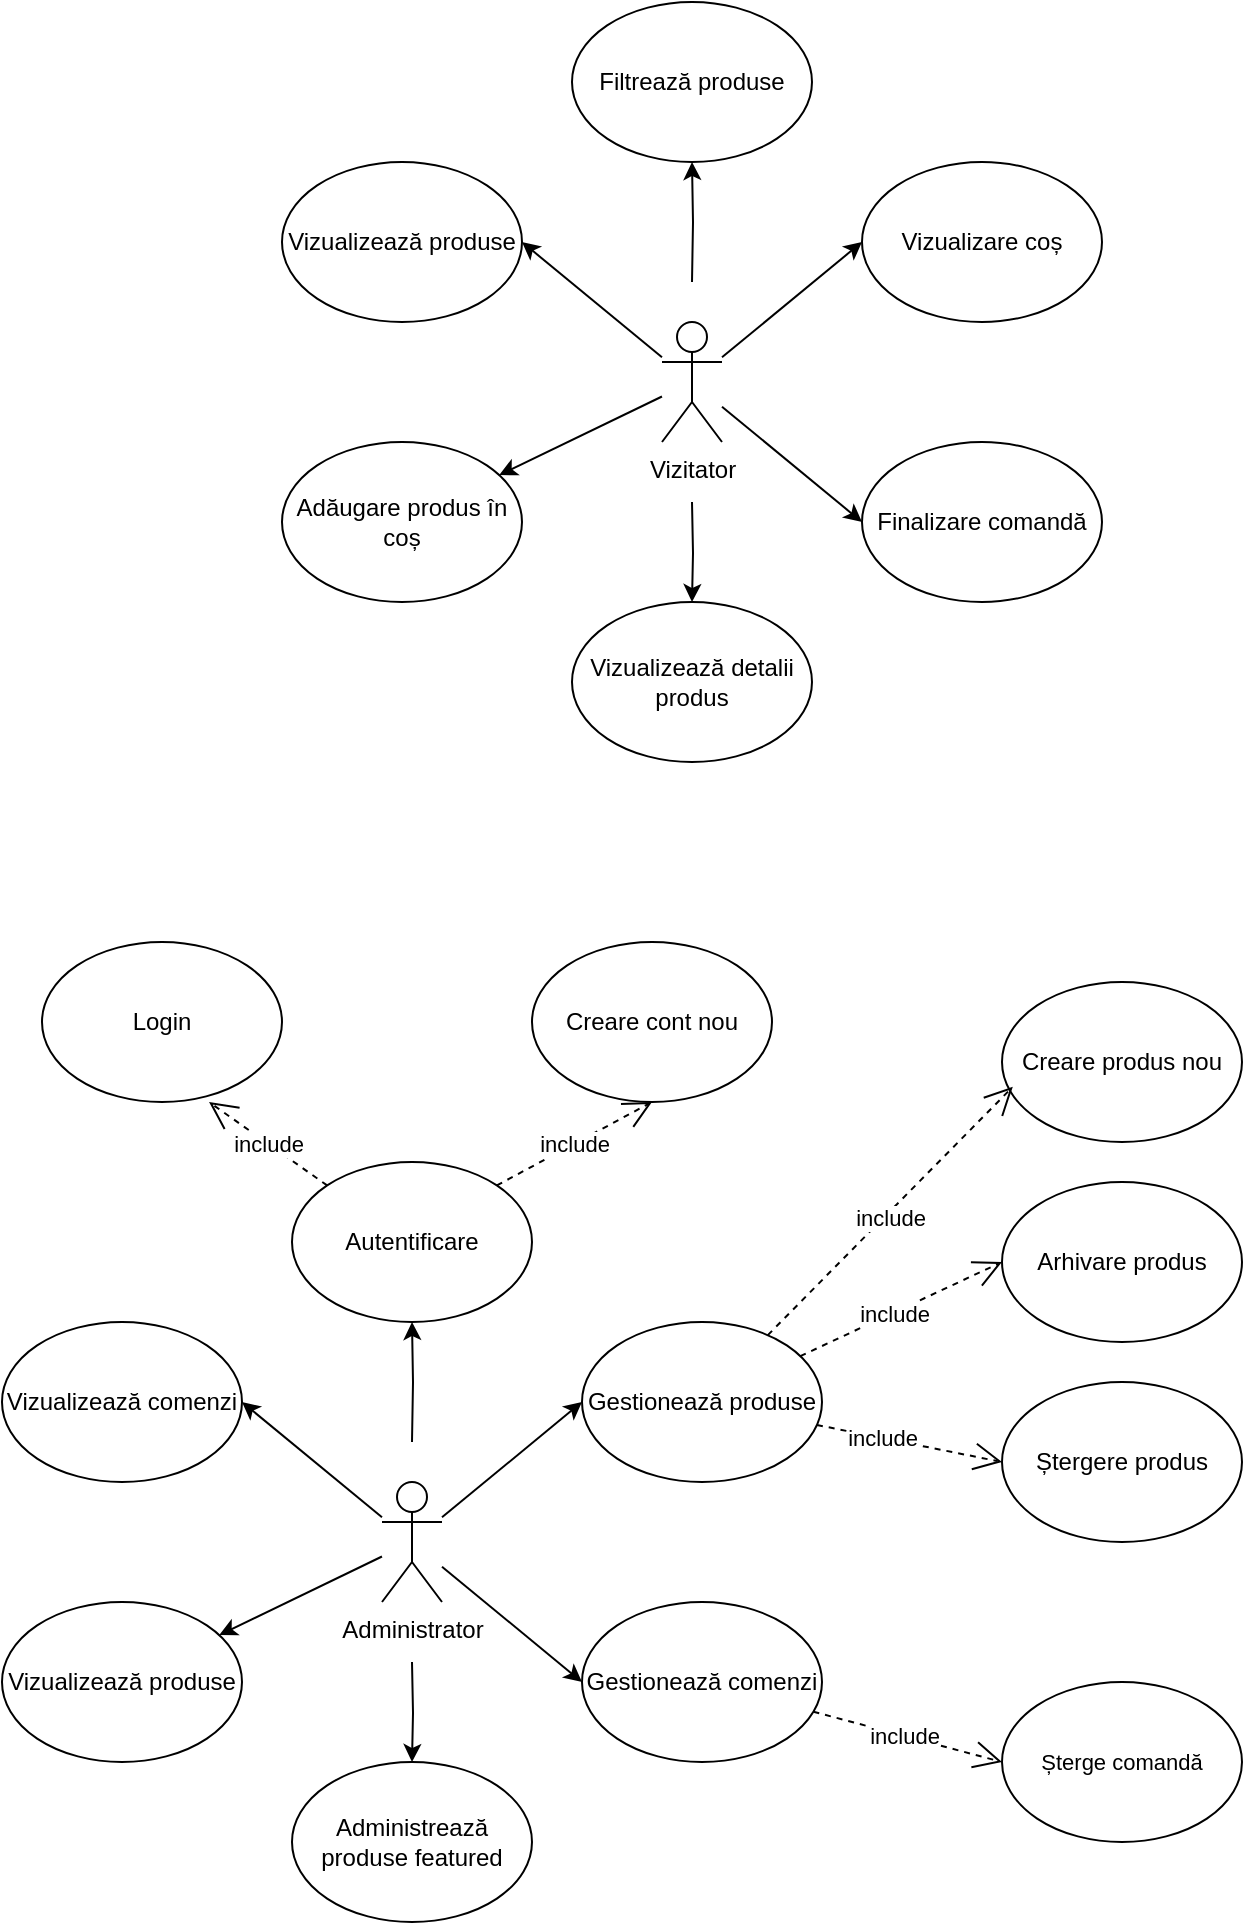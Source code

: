 <mxfile version="28.2.4">
  <diagram name="Page-1" id="GXoHQ4J6Dpgoc9MGfVgv">
    <mxGraphModel dx="706" dy="790" grid="1" gridSize="10" guides="1" tooltips="1" connect="1" arrows="1" fold="1" page="1" pageScale="1" pageWidth="850" pageHeight="1100" math="0" shadow="0">
      <root>
        <mxCell id="0" />
        <mxCell id="1" parent="0" />
        <mxCell id="6Wrh6senQmz_bC2Jactv-11" style="edgeStyle=orthogonalEdgeStyle;rounded=0;orthogonalLoop=1;jettySize=auto;html=1;" edge="1" parent="1" target="6Wrh6senQmz_bC2Jactv-6">
          <mxGeometry relative="1" as="geometry">
            <mxPoint x="405" y="180" as="sourcePoint" />
          </mxGeometry>
        </mxCell>
        <mxCell id="6Wrh6senQmz_bC2Jactv-12" style="rounded=0;orthogonalLoop=1;jettySize=auto;html=1;entryX=1;entryY=0.5;entryDx=0;entryDy=0;" edge="1" parent="1" source="6Wrh6senQmz_bC2Jactv-1" target="6Wrh6senQmz_bC2Jactv-3">
          <mxGeometry relative="1" as="geometry" />
        </mxCell>
        <mxCell id="6Wrh6senQmz_bC2Jactv-13" style="rounded=0;orthogonalLoop=1;jettySize=auto;html=1;" edge="1" parent="1" source="6Wrh6senQmz_bC2Jactv-1" target="6Wrh6senQmz_bC2Jactv-5">
          <mxGeometry relative="1" as="geometry" />
        </mxCell>
        <mxCell id="6Wrh6senQmz_bC2Jactv-14" style="rounded=0;orthogonalLoop=1;jettySize=auto;html=1;entryX=0;entryY=0.5;entryDx=0;entryDy=0;" edge="1" parent="1" source="6Wrh6senQmz_bC2Jactv-1" target="6Wrh6senQmz_bC2Jactv-7">
          <mxGeometry relative="1" as="geometry" />
        </mxCell>
        <mxCell id="6Wrh6senQmz_bC2Jactv-15" style="rounded=0;orthogonalLoop=1;jettySize=auto;html=1;entryX=0;entryY=0.5;entryDx=0;entryDy=0;" edge="1" parent="1" source="6Wrh6senQmz_bC2Jactv-1" target="6Wrh6senQmz_bC2Jactv-8">
          <mxGeometry relative="1" as="geometry" />
        </mxCell>
        <mxCell id="6Wrh6senQmz_bC2Jactv-16" style="edgeStyle=orthogonalEdgeStyle;rounded=0;orthogonalLoop=1;jettySize=auto;html=1;entryX=0.5;entryY=0;entryDx=0;entryDy=0;" edge="1" parent="1" target="6Wrh6senQmz_bC2Jactv-4">
          <mxGeometry relative="1" as="geometry">
            <mxPoint x="405" y="290" as="sourcePoint" />
          </mxGeometry>
        </mxCell>
        <mxCell id="6Wrh6senQmz_bC2Jactv-1" value="Vizitator" style="shape=umlActor;verticalLabelPosition=bottom;verticalAlign=top;html=1;outlineConnect=0;" vertex="1" parent="1">
          <mxGeometry x="390" y="200" width="30" height="60" as="geometry" />
        </mxCell>
        <mxCell id="6Wrh6senQmz_bC2Jactv-3" value="Vizualizează produse" style="ellipse;whiteSpace=wrap;html=1;" vertex="1" parent="1">
          <mxGeometry x="200" y="120" width="120" height="80" as="geometry" />
        </mxCell>
        <mxCell id="6Wrh6senQmz_bC2Jactv-4" value="Vizualizează detalii produs" style="ellipse;whiteSpace=wrap;html=1;" vertex="1" parent="1">
          <mxGeometry x="345" y="340" width="120" height="80" as="geometry" />
        </mxCell>
        <mxCell id="6Wrh6senQmz_bC2Jactv-5" value="Adăugare produs în coș" style="ellipse;whiteSpace=wrap;html=1;" vertex="1" parent="1">
          <mxGeometry x="200" y="260" width="120" height="80" as="geometry" />
        </mxCell>
        <mxCell id="6Wrh6senQmz_bC2Jactv-6" value="Filtrează produse" style="ellipse;whiteSpace=wrap;html=1;" vertex="1" parent="1">
          <mxGeometry x="345" y="40" width="120" height="80" as="geometry" />
        </mxCell>
        <mxCell id="6Wrh6senQmz_bC2Jactv-7" value="Vizualizare coș" style="ellipse;whiteSpace=wrap;html=1;" vertex="1" parent="1">
          <mxGeometry x="490" y="120" width="120" height="80" as="geometry" />
        </mxCell>
        <mxCell id="6Wrh6senQmz_bC2Jactv-8" value="Finalizare comandă" style="ellipse;whiteSpace=wrap;html=1;" vertex="1" parent="1">
          <mxGeometry x="490" y="260" width="120" height="80" as="geometry" />
        </mxCell>
        <mxCell id="6Wrh6senQmz_bC2Jactv-17" style="edgeStyle=orthogonalEdgeStyle;rounded=0;orthogonalLoop=1;jettySize=auto;html=1;" edge="1" parent="1" target="6Wrh6senQmz_bC2Jactv-27">
          <mxGeometry relative="1" as="geometry">
            <mxPoint x="265" y="760" as="sourcePoint" />
          </mxGeometry>
        </mxCell>
        <mxCell id="6Wrh6senQmz_bC2Jactv-18" style="rounded=0;orthogonalLoop=1;jettySize=auto;html=1;entryX=1;entryY=0.5;entryDx=0;entryDy=0;" edge="1" parent="1" source="6Wrh6senQmz_bC2Jactv-23" target="6Wrh6senQmz_bC2Jactv-24">
          <mxGeometry relative="1" as="geometry" />
        </mxCell>
        <mxCell id="6Wrh6senQmz_bC2Jactv-19" style="rounded=0;orthogonalLoop=1;jettySize=auto;html=1;" edge="1" parent="1" source="6Wrh6senQmz_bC2Jactv-23" target="6Wrh6senQmz_bC2Jactv-26">
          <mxGeometry relative="1" as="geometry" />
        </mxCell>
        <mxCell id="6Wrh6senQmz_bC2Jactv-20" style="rounded=0;orthogonalLoop=1;jettySize=auto;html=1;entryX=0;entryY=0.5;entryDx=0;entryDy=0;" edge="1" parent="1" source="6Wrh6senQmz_bC2Jactv-23" target="6Wrh6senQmz_bC2Jactv-28">
          <mxGeometry relative="1" as="geometry" />
        </mxCell>
        <mxCell id="6Wrh6senQmz_bC2Jactv-21" style="rounded=0;orthogonalLoop=1;jettySize=auto;html=1;entryX=0;entryY=0.5;entryDx=0;entryDy=0;" edge="1" parent="1" source="6Wrh6senQmz_bC2Jactv-23" target="6Wrh6senQmz_bC2Jactv-29">
          <mxGeometry relative="1" as="geometry" />
        </mxCell>
        <mxCell id="6Wrh6senQmz_bC2Jactv-22" style="edgeStyle=orthogonalEdgeStyle;rounded=0;orthogonalLoop=1;jettySize=auto;html=1;entryX=0.5;entryY=0;entryDx=0;entryDy=0;" edge="1" parent="1" target="6Wrh6senQmz_bC2Jactv-25">
          <mxGeometry relative="1" as="geometry">
            <mxPoint x="265" y="870" as="sourcePoint" />
          </mxGeometry>
        </mxCell>
        <mxCell id="6Wrh6senQmz_bC2Jactv-23" value="Administrator" style="shape=umlActor;verticalLabelPosition=bottom;verticalAlign=top;html=1;outlineConnect=0;" vertex="1" parent="1">
          <mxGeometry x="250" y="780" width="30" height="60" as="geometry" />
        </mxCell>
        <mxCell id="6Wrh6senQmz_bC2Jactv-24" value="Vizualizează comenzi" style="ellipse;whiteSpace=wrap;html=1;" vertex="1" parent="1">
          <mxGeometry x="60" y="700" width="120" height="80" as="geometry" />
        </mxCell>
        <mxCell id="6Wrh6senQmz_bC2Jactv-25" value="Administrează produse featured" style="ellipse;whiteSpace=wrap;html=1;" vertex="1" parent="1">
          <mxGeometry x="205" y="920" width="120" height="80" as="geometry" />
        </mxCell>
        <mxCell id="6Wrh6senQmz_bC2Jactv-26" value="Vizualizează produse" style="ellipse;whiteSpace=wrap;html=1;" vertex="1" parent="1">
          <mxGeometry x="60" y="840" width="120" height="80" as="geometry" />
        </mxCell>
        <mxCell id="6Wrh6senQmz_bC2Jactv-27" value="Autentificare" style="ellipse;whiteSpace=wrap;html=1;" vertex="1" parent="1">
          <mxGeometry x="205" y="620" width="120" height="80" as="geometry" />
        </mxCell>
        <mxCell id="6Wrh6senQmz_bC2Jactv-47" style="edgeStyle=none;shape=connector;rounded=0;orthogonalLoop=1;jettySize=auto;html=1;entryX=0;entryY=0.5;entryDx=0;entryDy=0;dashed=1;strokeColor=default;align=center;verticalAlign=middle;fontFamily=Helvetica;fontSize=11;fontColor=default;labelBackgroundColor=default;endArrow=open;endSize=12;" edge="1" parent="1" source="6Wrh6senQmz_bC2Jactv-28" target="6Wrh6senQmz_bC2Jactv-40">
          <mxGeometry relative="1" as="geometry" />
        </mxCell>
        <mxCell id="6Wrh6senQmz_bC2Jactv-50" value="include" style="edgeLabel;html=1;align=center;verticalAlign=middle;resizable=0;points=[];fontFamily=Helvetica;fontSize=11;fontColor=default;labelBackgroundColor=default;" vertex="1" connectable="0" parent="6Wrh6senQmz_bC2Jactv-47">
          <mxGeometry x="-0.073" relative="1" as="geometry">
            <mxPoint as="offset" />
          </mxGeometry>
        </mxCell>
        <mxCell id="6Wrh6senQmz_bC2Jactv-48" style="edgeStyle=none;shape=connector;rounded=0;orthogonalLoop=1;jettySize=auto;html=1;entryX=0;entryY=0.5;entryDx=0;entryDy=0;dashed=1;strokeColor=default;align=center;verticalAlign=middle;fontFamily=Helvetica;fontSize=11;fontColor=default;labelBackgroundColor=default;endArrow=open;endSize=12;" edge="1" parent="1" source="6Wrh6senQmz_bC2Jactv-28" target="6Wrh6senQmz_bC2Jactv-41">
          <mxGeometry relative="1" as="geometry" />
        </mxCell>
        <mxCell id="6Wrh6senQmz_bC2Jactv-51" value="include" style="edgeLabel;html=1;align=center;verticalAlign=middle;resizable=0;points=[];fontFamily=Helvetica;fontSize=11;fontColor=default;labelBackgroundColor=default;" vertex="1" connectable="0" parent="6Wrh6senQmz_bC2Jactv-48">
          <mxGeometry x="-0.429" y="2" relative="1" as="geometry">
            <mxPoint x="5" y="3" as="offset" />
          </mxGeometry>
        </mxCell>
        <mxCell id="6Wrh6senQmz_bC2Jactv-28" value="&lt;div&gt;Gestionează produse&lt;/div&gt;" style="ellipse;whiteSpace=wrap;html=1;" vertex="1" parent="1">
          <mxGeometry x="350" y="700" width="120" height="80" as="geometry" />
        </mxCell>
        <mxCell id="6Wrh6senQmz_bC2Jactv-53" style="edgeStyle=none;shape=connector;rounded=0;orthogonalLoop=1;jettySize=auto;html=1;entryX=0;entryY=0.5;entryDx=0;entryDy=0;dashed=1;strokeColor=default;align=center;verticalAlign=middle;fontFamily=Helvetica;fontSize=11;fontColor=default;labelBackgroundColor=default;endArrow=open;endSize=12;" edge="1" parent="1" source="6Wrh6senQmz_bC2Jactv-29" target="6Wrh6senQmz_bC2Jactv-52">
          <mxGeometry relative="1" as="geometry" />
        </mxCell>
        <mxCell id="6Wrh6senQmz_bC2Jactv-54" value="include" style="edgeLabel;html=1;align=center;verticalAlign=middle;resizable=0;points=[];fontFamily=Helvetica;fontSize=11;fontColor=default;labelBackgroundColor=default;" vertex="1" connectable="0" parent="6Wrh6senQmz_bC2Jactv-53">
          <mxGeometry x="-0.296" y="-3" relative="1" as="geometry">
            <mxPoint x="12" as="offset" />
          </mxGeometry>
        </mxCell>
        <mxCell id="6Wrh6senQmz_bC2Jactv-29" value="Gestionează comenzi" style="ellipse;whiteSpace=wrap;html=1;" vertex="1" parent="1">
          <mxGeometry x="350" y="840" width="120" height="80" as="geometry" />
        </mxCell>
        <mxCell id="6Wrh6senQmz_bC2Jactv-31" value="Creare cont nou" style="ellipse;whiteSpace=wrap;html=1;" vertex="1" parent="1">
          <mxGeometry x="325" y="510" width="120" height="80" as="geometry" />
        </mxCell>
        <mxCell id="6Wrh6senQmz_bC2Jactv-32" value="Login" style="ellipse;whiteSpace=wrap;html=1;" vertex="1" parent="1">
          <mxGeometry x="80" y="510" width="120" height="80" as="geometry" />
        </mxCell>
        <mxCell id="6Wrh6senQmz_bC2Jactv-37" value="include" style="endArrow=open;endSize=12;dashed=1;html=1;rounded=0;exitX=1;exitY=0;exitDx=0;exitDy=0;entryX=0.5;entryY=1;entryDx=0;entryDy=0;" edge="1" parent="1" source="6Wrh6senQmz_bC2Jactv-27" target="6Wrh6senQmz_bC2Jactv-31">
          <mxGeometry width="160" relative="1" as="geometry">
            <mxPoint x="180" y="640" as="sourcePoint" />
            <mxPoint x="340" y="640" as="targetPoint" />
          </mxGeometry>
        </mxCell>
        <mxCell id="6Wrh6senQmz_bC2Jactv-38" value="include" style="endArrow=open;endSize=12;dashed=1;html=1;rounded=0;exitX=0;exitY=0;exitDx=0;exitDy=0;entryX=0.696;entryY=1;entryDx=0;entryDy=0;entryPerimeter=0;" edge="1" parent="1" source="6Wrh6senQmz_bC2Jactv-27" target="6Wrh6senQmz_bC2Jactv-32">
          <mxGeometry width="160" relative="1" as="geometry">
            <mxPoint x="360" y="652" as="sourcePoint" />
            <mxPoint x="438" y="610" as="targetPoint" />
          </mxGeometry>
        </mxCell>
        <mxCell id="6Wrh6senQmz_bC2Jactv-39" value="Creare produs nou" style="ellipse;whiteSpace=wrap;html=1;" vertex="1" parent="1">
          <mxGeometry x="560" y="530" width="120" height="80" as="geometry" />
        </mxCell>
        <mxCell id="6Wrh6senQmz_bC2Jactv-40" value="Arhivare produs" style="ellipse;whiteSpace=wrap;html=1;" vertex="1" parent="1">
          <mxGeometry x="560" y="630" width="120" height="80" as="geometry" />
        </mxCell>
        <mxCell id="6Wrh6senQmz_bC2Jactv-41" value="Ștergere produs" style="ellipse;whiteSpace=wrap;html=1;" vertex="1" parent="1">
          <mxGeometry x="560" y="730" width="120" height="80" as="geometry" />
        </mxCell>
        <mxCell id="6Wrh6senQmz_bC2Jactv-46" style="edgeStyle=none;shape=connector;rounded=0;orthogonalLoop=1;jettySize=auto;html=1;entryX=0.045;entryY=0.655;entryDx=0;entryDy=0;entryPerimeter=0;dashed=1;strokeColor=default;align=center;verticalAlign=middle;fontFamily=Helvetica;fontSize=11;fontColor=default;labelBackgroundColor=default;endArrow=open;endSize=12;" edge="1" parent="1" source="6Wrh6senQmz_bC2Jactv-28" target="6Wrh6senQmz_bC2Jactv-39">
          <mxGeometry relative="1" as="geometry" />
        </mxCell>
        <mxCell id="6Wrh6senQmz_bC2Jactv-49" value="&lt;div&gt;include&lt;/div&gt;" style="edgeLabel;html=1;align=center;verticalAlign=middle;resizable=0;points=[];fontFamily=Helvetica;fontSize=11;fontColor=default;labelBackgroundColor=default;" vertex="1" connectable="0" parent="6Wrh6senQmz_bC2Jactv-46">
          <mxGeometry x="-0.033" y="-2" relative="1" as="geometry">
            <mxPoint as="offset" />
          </mxGeometry>
        </mxCell>
        <mxCell id="6Wrh6senQmz_bC2Jactv-52" value="Șterge comandă" style="ellipse;whiteSpace=wrap;html=1;fontFamily=Helvetica;fontSize=11;fontColor=default;labelBackgroundColor=default;" vertex="1" parent="1">
          <mxGeometry x="560" y="880" width="120" height="80" as="geometry" />
        </mxCell>
      </root>
    </mxGraphModel>
  </diagram>
</mxfile>
